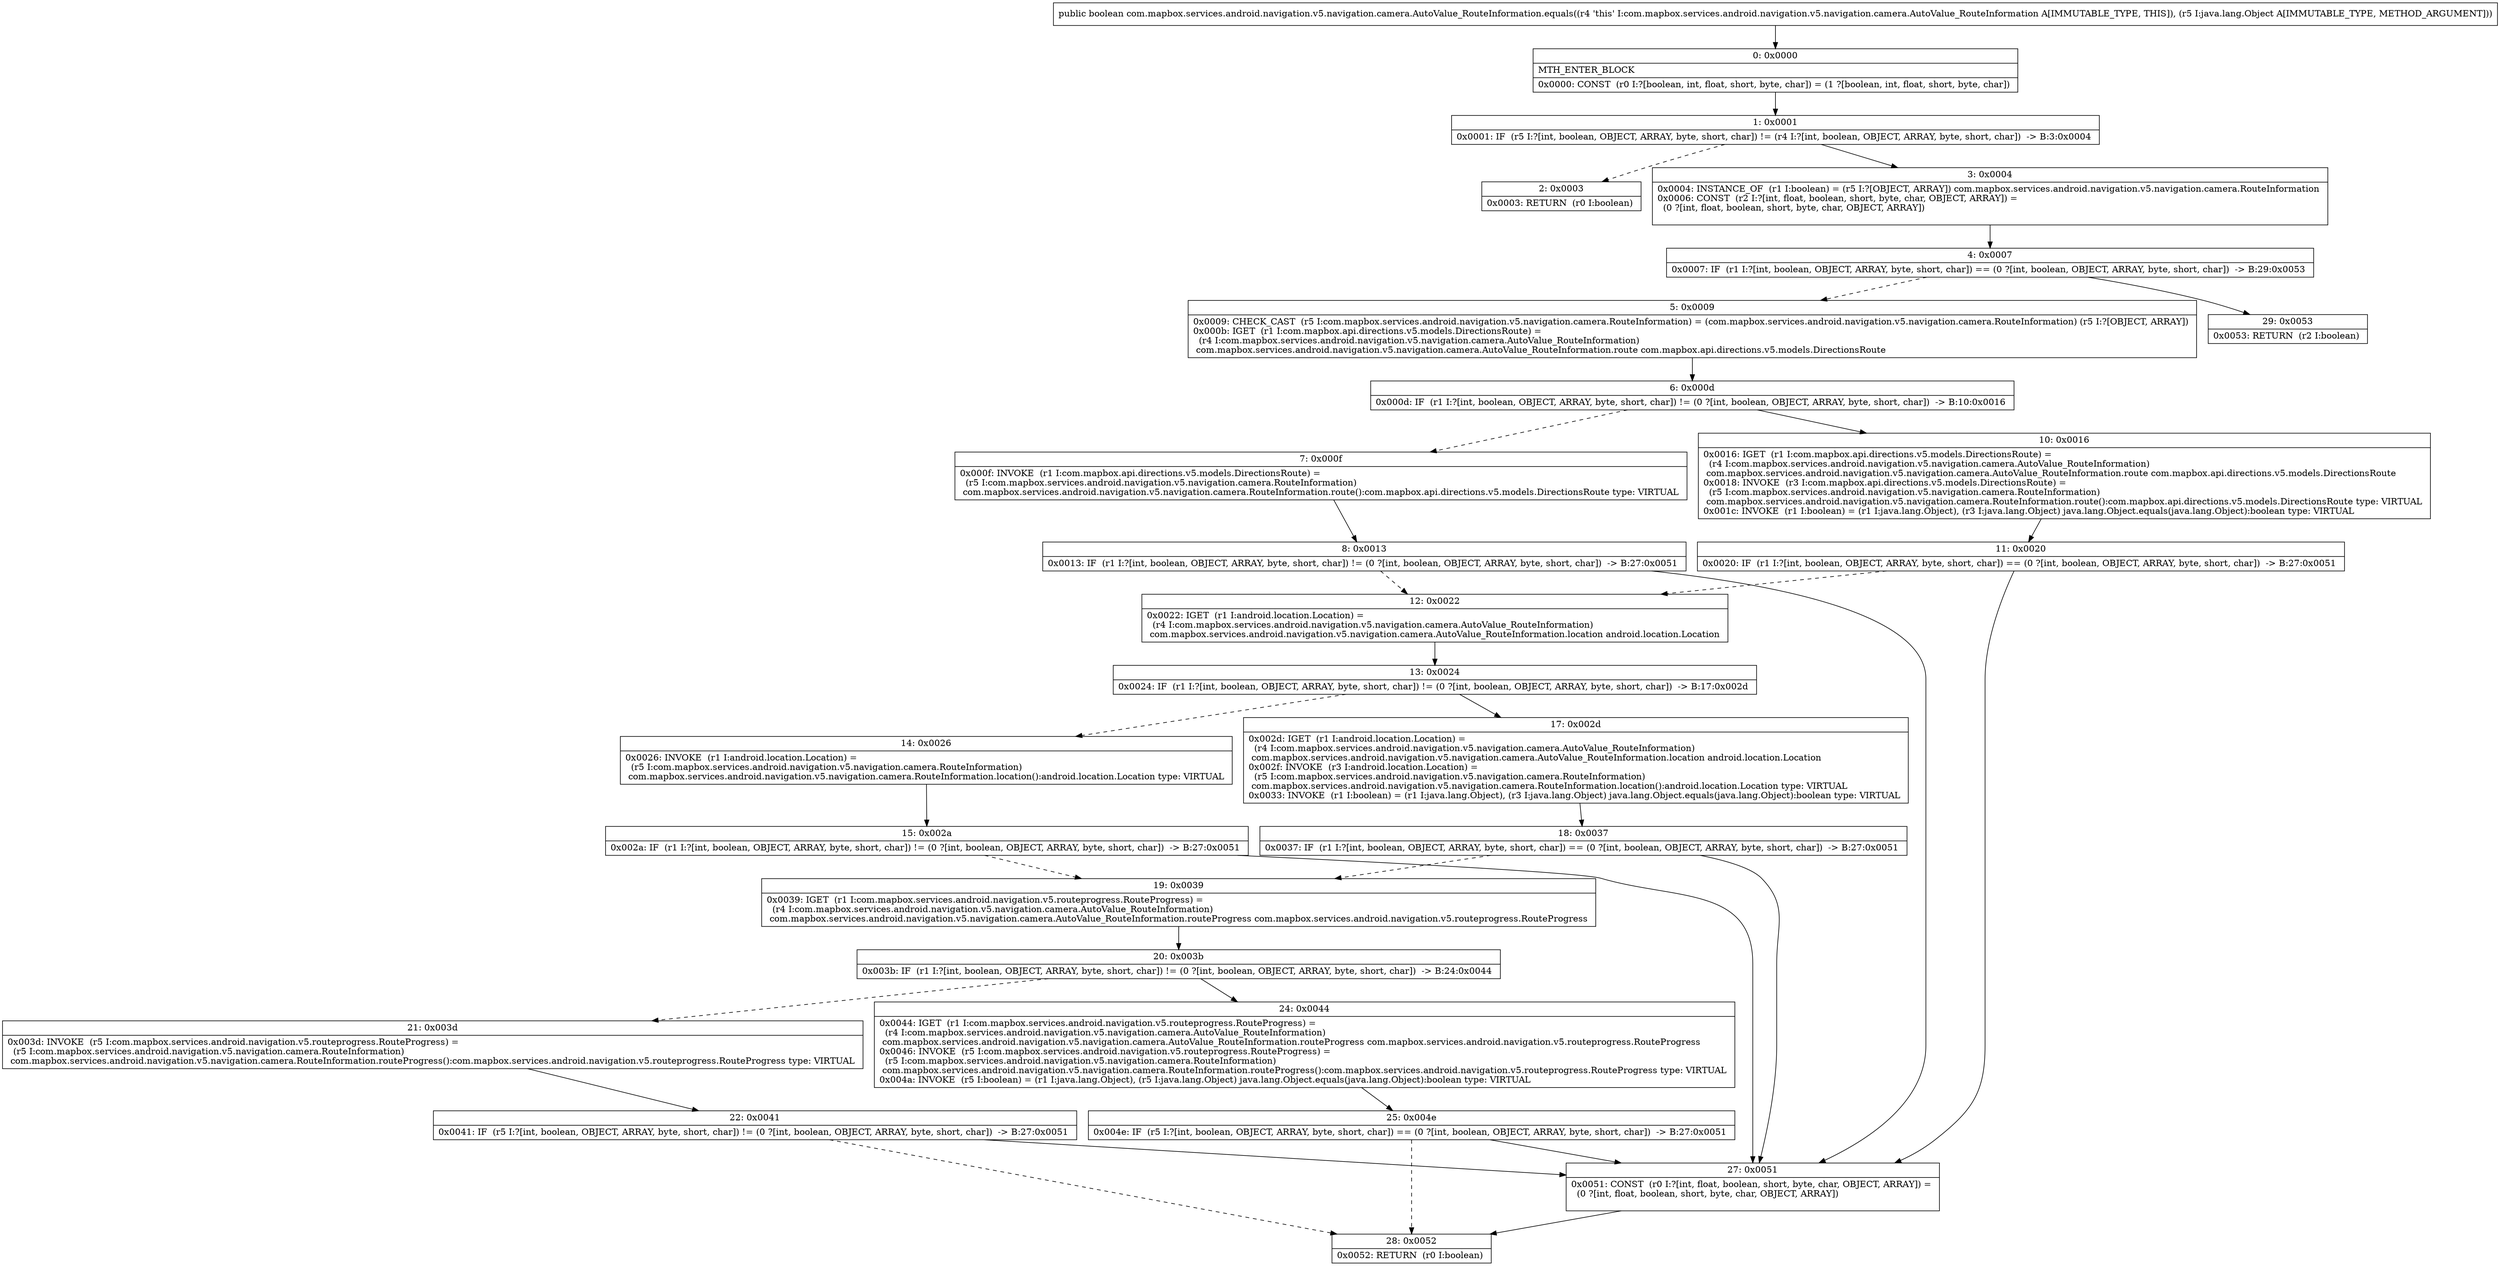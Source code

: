 digraph "CFG forcom.mapbox.services.android.navigation.v5.navigation.camera.AutoValue_RouteInformation.equals(Ljava\/lang\/Object;)Z" {
Node_0 [shape=record,label="{0\:\ 0x0000|MTH_ENTER_BLOCK\l|0x0000: CONST  (r0 I:?[boolean, int, float, short, byte, char]) = (1 ?[boolean, int, float, short, byte, char]) \l}"];
Node_1 [shape=record,label="{1\:\ 0x0001|0x0001: IF  (r5 I:?[int, boolean, OBJECT, ARRAY, byte, short, char]) != (r4 I:?[int, boolean, OBJECT, ARRAY, byte, short, char])  \-\> B:3:0x0004 \l}"];
Node_2 [shape=record,label="{2\:\ 0x0003|0x0003: RETURN  (r0 I:boolean) \l}"];
Node_3 [shape=record,label="{3\:\ 0x0004|0x0004: INSTANCE_OF  (r1 I:boolean) = (r5 I:?[OBJECT, ARRAY]) com.mapbox.services.android.navigation.v5.navigation.camera.RouteInformation \l0x0006: CONST  (r2 I:?[int, float, boolean, short, byte, char, OBJECT, ARRAY]) = \l  (0 ?[int, float, boolean, short, byte, char, OBJECT, ARRAY])\l \l}"];
Node_4 [shape=record,label="{4\:\ 0x0007|0x0007: IF  (r1 I:?[int, boolean, OBJECT, ARRAY, byte, short, char]) == (0 ?[int, boolean, OBJECT, ARRAY, byte, short, char])  \-\> B:29:0x0053 \l}"];
Node_5 [shape=record,label="{5\:\ 0x0009|0x0009: CHECK_CAST  (r5 I:com.mapbox.services.android.navigation.v5.navigation.camera.RouteInformation) = (com.mapbox.services.android.navigation.v5.navigation.camera.RouteInformation) (r5 I:?[OBJECT, ARRAY]) \l0x000b: IGET  (r1 I:com.mapbox.api.directions.v5.models.DirectionsRoute) = \l  (r4 I:com.mapbox.services.android.navigation.v5.navigation.camera.AutoValue_RouteInformation)\l com.mapbox.services.android.navigation.v5.navigation.camera.AutoValue_RouteInformation.route com.mapbox.api.directions.v5.models.DirectionsRoute \l}"];
Node_6 [shape=record,label="{6\:\ 0x000d|0x000d: IF  (r1 I:?[int, boolean, OBJECT, ARRAY, byte, short, char]) != (0 ?[int, boolean, OBJECT, ARRAY, byte, short, char])  \-\> B:10:0x0016 \l}"];
Node_7 [shape=record,label="{7\:\ 0x000f|0x000f: INVOKE  (r1 I:com.mapbox.api.directions.v5.models.DirectionsRoute) = \l  (r5 I:com.mapbox.services.android.navigation.v5.navigation.camera.RouteInformation)\l com.mapbox.services.android.navigation.v5.navigation.camera.RouteInformation.route():com.mapbox.api.directions.v5.models.DirectionsRoute type: VIRTUAL \l}"];
Node_8 [shape=record,label="{8\:\ 0x0013|0x0013: IF  (r1 I:?[int, boolean, OBJECT, ARRAY, byte, short, char]) != (0 ?[int, boolean, OBJECT, ARRAY, byte, short, char])  \-\> B:27:0x0051 \l}"];
Node_10 [shape=record,label="{10\:\ 0x0016|0x0016: IGET  (r1 I:com.mapbox.api.directions.v5.models.DirectionsRoute) = \l  (r4 I:com.mapbox.services.android.navigation.v5.navigation.camera.AutoValue_RouteInformation)\l com.mapbox.services.android.navigation.v5.navigation.camera.AutoValue_RouteInformation.route com.mapbox.api.directions.v5.models.DirectionsRoute \l0x0018: INVOKE  (r3 I:com.mapbox.api.directions.v5.models.DirectionsRoute) = \l  (r5 I:com.mapbox.services.android.navigation.v5.navigation.camera.RouteInformation)\l com.mapbox.services.android.navigation.v5.navigation.camera.RouteInformation.route():com.mapbox.api.directions.v5.models.DirectionsRoute type: VIRTUAL \l0x001c: INVOKE  (r1 I:boolean) = (r1 I:java.lang.Object), (r3 I:java.lang.Object) java.lang.Object.equals(java.lang.Object):boolean type: VIRTUAL \l}"];
Node_11 [shape=record,label="{11\:\ 0x0020|0x0020: IF  (r1 I:?[int, boolean, OBJECT, ARRAY, byte, short, char]) == (0 ?[int, boolean, OBJECT, ARRAY, byte, short, char])  \-\> B:27:0x0051 \l}"];
Node_12 [shape=record,label="{12\:\ 0x0022|0x0022: IGET  (r1 I:android.location.Location) = \l  (r4 I:com.mapbox.services.android.navigation.v5.navigation.camera.AutoValue_RouteInformation)\l com.mapbox.services.android.navigation.v5.navigation.camera.AutoValue_RouteInformation.location android.location.Location \l}"];
Node_13 [shape=record,label="{13\:\ 0x0024|0x0024: IF  (r1 I:?[int, boolean, OBJECT, ARRAY, byte, short, char]) != (0 ?[int, boolean, OBJECT, ARRAY, byte, short, char])  \-\> B:17:0x002d \l}"];
Node_14 [shape=record,label="{14\:\ 0x0026|0x0026: INVOKE  (r1 I:android.location.Location) = \l  (r5 I:com.mapbox.services.android.navigation.v5.navigation.camera.RouteInformation)\l com.mapbox.services.android.navigation.v5.navigation.camera.RouteInformation.location():android.location.Location type: VIRTUAL \l}"];
Node_15 [shape=record,label="{15\:\ 0x002a|0x002a: IF  (r1 I:?[int, boolean, OBJECT, ARRAY, byte, short, char]) != (0 ?[int, boolean, OBJECT, ARRAY, byte, short, char])  \-\> B:27:0x0051 \l}"];
Node_17 [shape=record,label="{17\:\ 0x002d|0x002d: IGET  (r1 I:android.location.Location) = \l  (r4 I:com.mapbox.services.android.navigation.v5.navigation.camera.AutoValue_RouteInformation)\l com.mapbox.services.android.navigation.v5.navigation.camera.AutoValue_RouteInformation.location android.location.Location \l0x002f: INVOKE  (r3 I:android.location.Location) = \l  (r5 I:com.mapbox.services.android.navigation.v5.navigation.camera.RouteInformation)\l com.mapbox.services.android.navigation.v5.navigation.camera.RouteInformation.location():android.location.Location type: VIRTUAL \l0x0033: INVOKE  (r1 I:boolean) = (r1 I:java.lang.Object), (r3 I:java.lang.Object) java.lang.Object.equals(java.lang.Object):boolean type: VIRTUAL \l}"];
Node_18 [shape=record,label="{18\:\ 0x0037|0x0037: IF  (r1 I:?[int, boolean, OBJECT, ARRAY, byte, short, char]) == (0 ?[int, boolean, OBJECT, ARRAY, byte, short, char])  \-\> B:27:0x0051 \l}"];
Node_19 [shape=record,label="{19\:\ 0x0039|0x0039: IGET  (r1 I:com.mapbox.services.android.navigation.v5.routeprogress.RouteProgress) = \l  (r4 I:com.mapbox.services.android.navigation.v5.navigation.camera.AutoValue_RouteInformation)\l com.mapbox.services.android.navigation.v5.navigation.camera.AutoValue_RouteInformation.routeProgress com.mapbox.services.android.navigation.v5.routeprogress.RouteProgress \l}"];
Node_20 [shape=record,label="{20\:\ 0x003b|0x003b: IF  (r1 I:?[int, boolean, OBJECT, ARRAY, byte, short, char]) != (0 ?[int, boolean, OBJECT, ARRAY, byte, short, char])  \-\> B:24:0x0044 \l}"];
Node_21 [shape=record,label="{21\:\ 0x003d|0x003d: INVOKE  (r5 I:com.mapbox.services.android.navigation.v5.routeprogress.RouteProgress) = \l  (r5 I:com.mapbox.services.android.navigation.v5.navigation.camera.RouteInformation)\l com.mapbox.services.android.navigation.v5.navigation.camera.RouteInformation.routeProgress():com.mapbox.services.android.navigation.v5.routeprogress.RouteProgress type: VIRTUAL \l}"];
Node_22 [shape=record,label="{22\:\ 0x0041|0x0041: IF  (r5 I:?[int, boolean, OBJECT, ARRAY, byte, short, char]) != (0 ?[int, boolean, OBJECT, ARRAY, byte, short, char])  \-\> B:27:0x0051 \l}"];
Node_24 [shape=record,label="{24\:\ 0x0044|0x0044: IGET  (r1 I:com.mapbox.services.android.navigation.v5.routeprogress.RouteProgress) = \l  (r4 I:com.mapbox.services.android.navigation.v5.navigation.camera.AutoValue_RouteInformation)\l com.mapbox.services.android.navigation.v5.navigation.camera.AutoValue_RouteInformation.routeProgress com.mapbox.services.android.navigation.v5.routeprogress.RouteProgress \l0x0046: INVOKE  (r5 I:com.mapbox.services.android.navigation.v5.routeprogress.RouteProgress) = \l  (r5 I:com.mapbox.services.android.navigation.v5.navigation.camera.RouteInformation)\l com.mapbox.services.android.navigation.v5.navigation.camera.RouteInformation.routeProgress():com.mapbox.services.android.navigation.v5.routeprogress.RouteProgress type: VIRTUAL \l0x004a: INVOKE  (r5 I:boolean) = (r1 I:java.lang.Object), (r5 I:java.lang.Object) java.lang.Object.equals(java.lang.Object):boolean type: VIRTUAL \l}"];
Node_25 [shape=record,label="{25\:\ 0x004e|0x004e: IF  (r5 I:?[int, boolean, OBJECT, ARRAY, byte, short, char]) == (0 ?[int, boolean, OBJECT, ARRAY, byte, short, char])  \-\> B:27:0x0051 \l}"];
Node_27 [shape=record,label="{27\:\ 0x0051|0x0051: CONST  (r0 I:?[int, float, boolean, short, byte, char, OBJECT, ARRAY]) = \l  (0 ?[int, float, boolean, short, byte, char, OBJECT, ARRAY])\l \l}"];
Node_28 [shape=record,label="{28\:\ 0x0052|0x0052: RETURN  (r0 I:boolean) \l}"];
Node_29 [shape=record,label="{29\:\ 0x0053|0x0053: RETURN  (r2 I:boolean) \l}"];
MethodNode[shape=record,label="{public boolean com.mapbox.services.android.navigation.v5.navigation.camera.AutoValue_RouteInformation.equals((r4 'this' I:com.mapbox.services.android.navigation.v5.navigation.camera.AutoValue_RouteInformation A[IMMUTABLE_TYPE, THIS]), (r5 I:java.lang.Object A[IMMUTABLE_TYPE, METHOD_ARGUMENT])) }"];
MethodNode -> Node_0;
Node_0 -> Node_1;
Node_1 -> Node_2[style=dashed];
Node_1 -> Node_3;
Node_3 -> Node_4;
Node_4 -> Node_5[style=dashed];
Node_4 -> Node_29;
Node_5 -> Node_6;
Node_6 -> Node_7[style=dashed];
Node_6 -> Node_10;
Node_7 -> Node_8;
Node_8 -> Node_27;
Node_8 -> Node_12[style=dashed];
Node_10 -> Node_11;
Node_11 -> Node_12[style=dashed];
Node_11 -> Node_27;
Node_12 -> Node_13;
Node_13 -> Node_14[style=dashed];
Node_13 -> Node_17;
Node_14 -> Node_15;
Node_15 -> Node_27;
Node_15 -> Node_19[style=dashed];
Node_17 -> Node_18;
Node_18 -> Node_19[style=dashed];
Node_18 -> Node_27;
Node_19 -> Node_20;
Node_20 -> Node_21[style=dashed];
Node_20 -> Node_24;
Node_21 -> Node_22;
Node_22 -> Node_27;
Node_22 -> Node_28[style=dashed];
Node_24 -> Node_25;
Node_25 -> Node_27;
Node_25 -> Node_28[style=dashed];
Node_27 -> Node_28;
}

